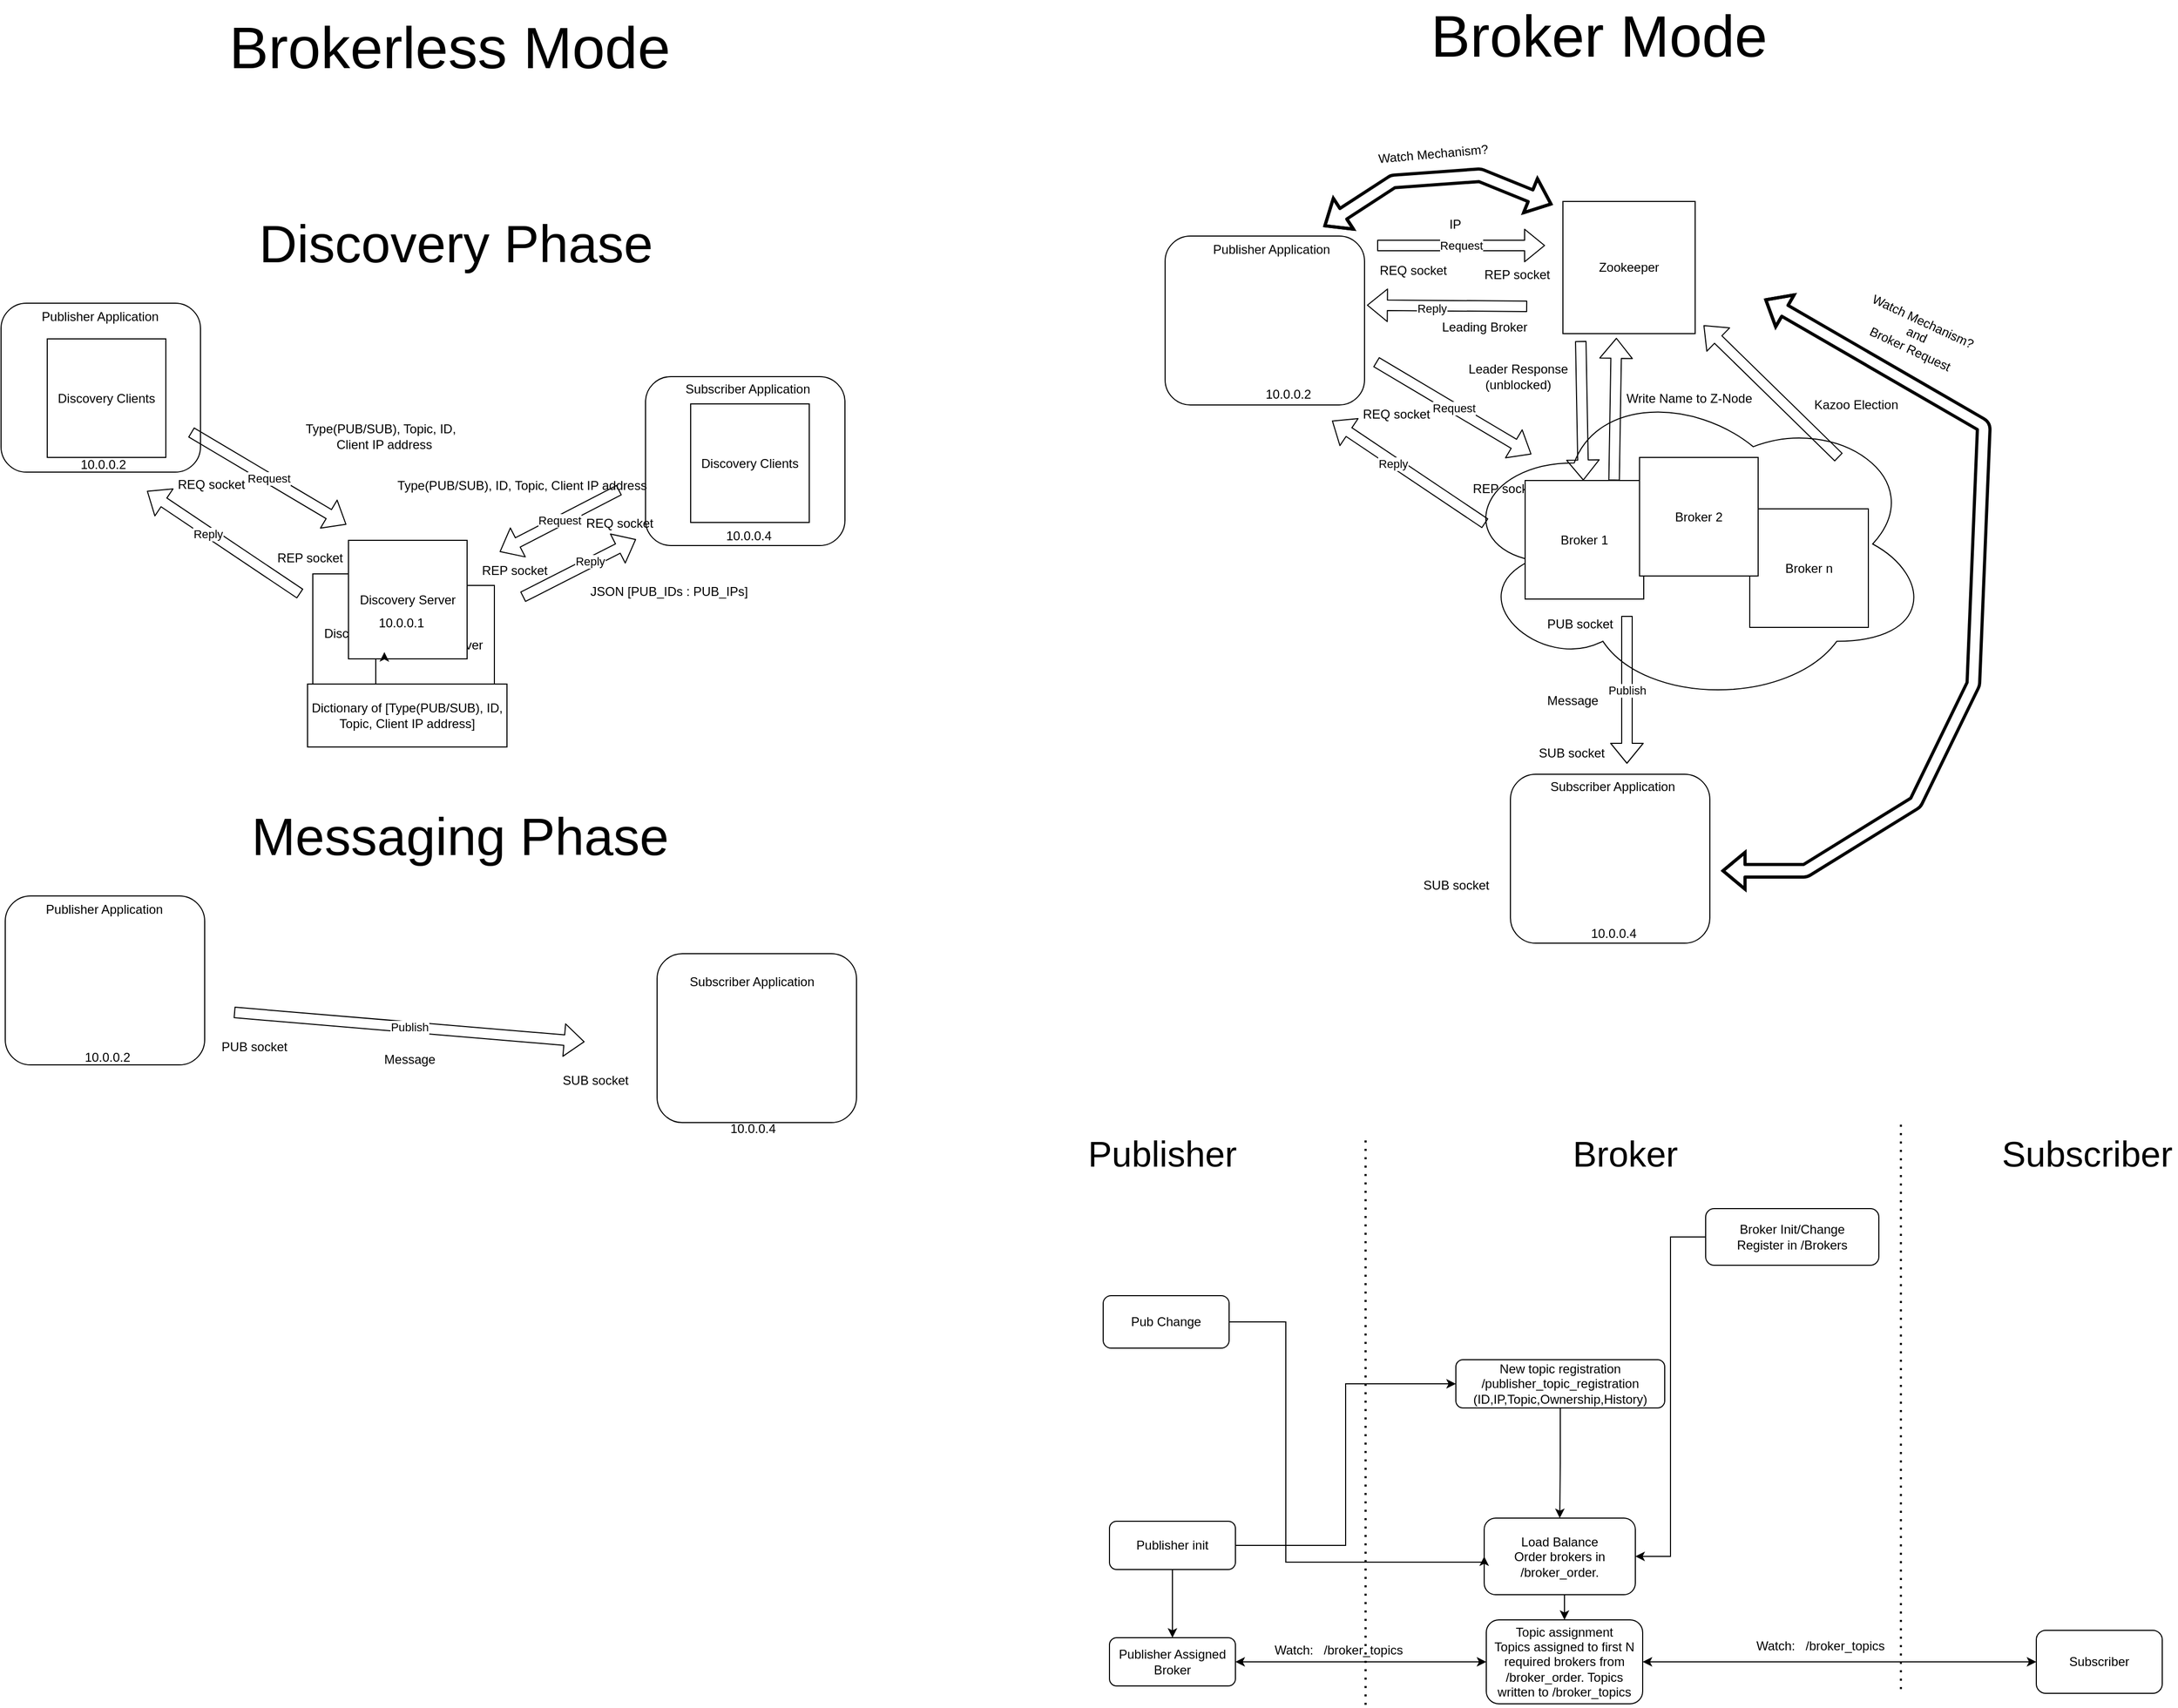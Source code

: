 <mxfile version="13.9.5" type="device"><diagram id="84_Lqusd8HtcwXKhRW7Q" name="Page-1"><mxGraphModel dx="1209" dy="3573" grid="0" gridSize="10" guides="0" tooltips="1" connect="1" arrows="1" fold="1" page="1" pageScale="1" pageWidth="1100" pageHeight="850" math="0" shadow="0"><root><mxCell id="0"/><mxCell id="1" parent="0"/><mxCell id="mJ6iGAYiGdo70fllio---13" value="Discovery Server" style="whiteSpace=wrap;html=1;aspect=fixed;" parent="1" vertex="1"><mxGeometry x="416" y="-1938" width="113" height="113" as="geometry"/></mxCell><mxCell id="mJ6iGAYiGdo70fllio---14" value="Discovery Server" style="whiteSpace=wrap;html=1;aspect=fixed;" parent="1" vertex="1"><mxGeometry x="476" y="-1927" width="113" height="113" as="geometry"/></mxCell><mxCell id="mJ6iGAYiGdo70fllio---3" value="" style="ellipse;shape=cloud;whiteSpace=wrap;html=1;" parent="1" vertex="1"><mxGeometry x="1504" y="-2121" width="455" height="309" as="geometry"/></mxCell><mxCell id="VvJEHyGqsI9VbkyY5hMX-22" value="" style="rounded=1;whiteSpace=wrap;html=1;" parent="1" vertex="1"><mxGeometry x="733" y="-2126" width="190" height="161" as="geometry"/></mxCell><mxCell id="VvJEHyGqsI9VbkyY5hMX-17" value="" style="rounded=1;whiteSpace=wrap;html=1;" parent="1" vertex="1"><mxGeometry x="119" y="-2196" width="190" height="161" as="geometry"/></mxCell><mxCell id="VvJEHyGqsI9VbkyY5hMX-2" value="Discovery Server" style="whiteSpace=wrap;html=1;aspect=fixed;" parent="1" vertex="1"><mxGeometry x="450" y="-1970" width="113" height="113" as="geometry"/></mxCell><mxCell id="VvJEHyGqsI9VbkyY5hMX-3" value="Discovery Clients" style="whiteSpace=wrap;html=1;aspect=fixed;" parent="1" vertex="1"><mxGeometry x="163" y="-2162" width="113" height="113" as="geometry"/></mxCell><mxCell id="VvJEHyGqsI9VbkyY5hMX-6" value="Discovery Clients" style="whiteSpace=wrap;html=1;aspect=fixed;" parent="1" vertex="1"><mxGeometry x="776" y="-2100" width="113" height="113" as="geometry"/></mxCell><mxCell id="VvJEHyGqsI9VbkyY5hMX-11" value="Request" style="shape=flexArrow;endArrow=classic;html=1;" parent="1" edge="1"><mxGeometry width="50" height="50" relative="1" as="geometry"><mxPoint x="300" y="-2073" as="sourcePoint"/><mxPoint x="448" y="-1985" as="targetPoint"/><Array as="points"/></mxGeometry></mxCell><mxCell id="VvJEHyGqsI9VbkyY5hMX-13" value="Type(PUB/SUB), Topic,&amp;nbsp;ID,&amp;nbsp;&lt;br&gt;&amp;nbsp;Client IP address" style="text;html=1;align=center;verticalAlign=middle;resizable=0;points=[];autosize=1;" parent="1" vertex="1"><mxGeometry x="403" y="-2085" width="157" height="32" as="geometry"/></mxCell><mxCell id="VvJEHyGqsI9VbkyY5hMX-14" value="" style="shape=flexArrow;endArrow=classic;html=1;" parent="1" edge="1"><mxGeometry width="50" height="50" relative="1" as="geometry"><mxPoint x="404" y="-1919" as="sourcePoint"/><mxPoint x="258" y="-2017" as="targetPoint"/></mxGeometry></mxCell><mxCell id="VvJEHyGqsI9VbkyY5hMX-19" value="Reply" style="edgeLabel;html=1;align=center;verticalAlign=middle;resizable=0;points=[];" parent="VvJEHyGqsI9VbkyY5hMX-14" vertex="1" connectable="0"><mxGeometry x="0.194" y="2" relative="1" as="geometry"><mxPoint as="offset"/></mxGeometry></mxCell><mxCell id="VvJEHyGqsI9VbkyY5hMX-15" value="Dictionary of [&lt;span&gt;Type(PUB/SUB), ID, Topic, Client IP address]&lt;/span&gt;" style="whiteSpace=wrap;html=1;" parent="1" vertex="1"><mxGeometry x="411" y="-1833" width="190" height="60" as="geometry"/></mxCell><mxCell id="VvJEHyGqsI9VbkyY5hMX-18" value="Publisher Application" style="text;html=1;align=center;verticalAlign=middle;resizable=0;points=[];autosize=1;" parent="1" vertex="1"><mxGeometry x="152" y="-2192" width="121" height="18" as="geometry"/></mxCell><mxCell id="VvJEHyGqsI9VbkyY5hMX-20" value="10.0.0.2" style="text;html=1;align=center;verticalAlign=middle;resizable=0;points=[];autosize=1;" parent="1" vertex="1"><mxGeometry x="189" y="-2051" width="53" height="18" as="geometry"/></mxCell><mxCell id="VvJEHyGqsI9VbkyY5hMX-21" value="10.0.0.1" style="text;html=1;align=center;verticalAlign=middle;resizable=0;points=[];autosize=1;" parent="1" vertex="1"><mxGeometry x="473" y="-1900" width="53" height="18" as="geometry"/></mxCell><mxCell id="VvJEHyGqsI9VbkyY5hMX-23" value="Subscriber Application" style="text;html=1;align=center;verticalAlign=middle;resizable=0;points=[];autosize=1;" parent="1" vertex="1"><mxGeometry x="766" y="-2123" width="128" height="18" as="geometry"/></mxCell><mxCell id="VvJEHyGqsI9VbkyY5hMX-24" value="10.0.0.4" style="text;html=1;align=center;verticalAlign=middle;resizable=0;points=[];autosize=1;" parent="1" vertex="1"><mxGeometry x="804" y="-1983" width="53" height="18" as="geometry"/></mxCell><mxCell id="VvJEHyGqsI9VbkyY5hMX-25" value="Request" style="shape=flexArrow;endArrow=classic;html=1;" parent="1" edge="1"><mxGeometry width="50" height="50" relative="1" as="geometry"><mxPoint x="708" y="-2018" as="sourcePoint"/><mxPoint x="594" y="-1959" as="targetPoint"/><Array as="points"/></mxGeometry></mxCell><mxCell id="VvJEHyGqsI9VbkyY5hMX-26" value="Type(PUB/SUB), ID, Topic, Client IP address" style="text;html=1;align=center;verticalAlign=middle;resizable=0;points=[];autosize=1;" parent="1" vertex="1"><mxGeometry x="491" y="-2031" width="248" height="18" as="geometry"/></mxCell><mxCell id="VvJEHyGqsI9VbkyY5hMX-27" value="" style="shape=flexArrow;endArrow=classic;html=1;" parent="1" edge="1"><mxGeometry width="50" height="50" relative="1" as="geometry"><mxPoint x="616" y="-1916" as="sourcePoint"/><mxPoint x="724" y="-1971" as="targetPoint"/></mxGeometry></mxCell><mxCell id="VvJEHyGqsI9VbkyY5hMX-28" value="Reply" style="edgeLabel;html=1;align=center;verticalAlign=middle;resizable=0;points=[];" parent="VvJEHyGqsI9VbkyY5hMX-27" vertex="1" connectable="0"><mxGeometry x="0.194" y="2" relative="1" as="geometry"><mxPoint as="offset"/></mxGeometry></mxCell><mxCell id="VvJEHyGqsI9VbkyY5hMX-30" value="JSON [PUB_IDs : PUB_IPs]" style="text;html=1;align=center;verticalAlign=middle;resizable=0;points=[];autosize=1;" parent="1" vertex="1"><mxGeometry x="675" y="-1930" width="160" height="18" as="geometry"/></mxCell><mxCell id="VvJEHyGqsI9VbkyY5hMX-31" value="&lt;font style=&quot;font-size: 50px&quot;&gt;Discovery Phase&lt;/font&gt;" style="text;html=1;align=center;verticalAlign=middle;resizable=0;points=[];autosize=1;" parent="1" vertex="1"><mxGeometry x="359" y="-2268" width="385" height="30" as="geometry"/></mxCell><mxCell id="VvJEHyGqsI9VbkyY5hMX-32" value="" style="rounded=1;whiteSpace=wrap;html=1;" parent="1" vertex="1"><mxGeometry x="744" y="-1576" width="190" height="161" as="geometry"/></mxCell><mxCell id="VvJEHyGqsI9VbkyY5hMX-33" value="" style="rounded=1;whiteSpace=wrap;html=1;" parent="1" vertex="1"><mxGeometry x="123" y="-1631" width="190" height="161" as="geometry"/></mxCell><mxCell id="VvJEHyGqsI9VbkyY5hMX-37" value="Publish" style="shape=flexArrow;endArrow=classic;html=1;" parent="1" edge="1"><mxGeometry width="50" height="50" relative="1" as="geometry"><mxPoint x="341" y="-1520" as="sourcePoint"/><mxPoint x="675" y="-1492" as="targetPoint"/><Array as="points"/></mxGeometry></mxCell><mxCell id="VvJEHyGqsI9VbkyY5hMX-38" value="Message" style="text;html=1;align=center;verticalAlign=middle;resizable=0;points=[];autosize=1;" parent="1" vertex="1"><mxGeometry x="478" y="-1484" width="59" height="18" as="geometry"/></mxCell><mxCell id="VvJEHyGqsI9VbkyY5hMX-42" value="Publisher Application" style="text;html=1;align=center;verticalAlign=middle;resizable=0;points=[];autosize=1;" parent="1" vertex="1"><mxGeometry x="156" y="-1627" width="121" height="18" as="geometry"/></mxCell><mxCell id="VvJEHyGqsI9VbkyY5hMX-43" value="10.0.0.2" style="text;html=1;align=center;verticalAlign=middle;resizable=0;points=[];autosize=1;" parent="1" vertex="1"><mxGeometry x="193" y="-1486" width="53" height="18" as="geometry"/></mxCell><mxCell id="VvJEHyGqsI9VbkyY5hMX-45" value="Subscriber Application" style="text;html=1;align=center;verticalAlign=middle;resizable=0;points=[];autosize=1;" parent="1" vertex="1"><mxGeometry x="770" y="-1558" width="128" height="18" as="geometry"/></mxCell><mxCell id="VvJEHyGqsI9VbkyY5hMX-46" value="10.0.0.4" style="text;html=1;align=center;verticalAlign=middle;resizable=0;points=[];autosize=1;" parent="1" vertex="1"><mxGeometry x="808" y="-1418" width="53" height="18" as="geometry"/></mxCell><mxCell id="VvJEHyGqsI9VbkyY5hMX-52" value="&lt;font style=&quot;font-size: 50px&quot;&gt;Messaging Phase&lt;/font&gt;" style="text;html=1;align=center;verticalAlign=middle;resizable=0;points=[];autosize=1;" parent="1" vertex="1"><mxGeometry x="352" y="-1703" width="408" height="30" as="geometry"/></mxCell><mxCell id="VvJEHyGqsI9VbkyY5hMX-53" value="PUB socket" style="text;html=1;align=center;verticalAlign=middle;resizable=0;points=[];autosize=1;" parent="1" vertex="1"><mxGeometry x="324" y="-1496" width="72" height="18" as="geometry"/></mxCell><mxCell id="VvJEHyGqsI9VbkyY5hMX-54" value="SUB socket" style="text;html=1;align=center;verticalAlign=middle;resizable=0;points=[];autosize=1;" parent="1" vertex="1"><mxGeometry x="649" y="-1464" width="72" height="18" as="geometry"/></mxCell><mxCell id="VvJEHyGqsI9VbkyY5hMX-55" value="REQ socket" style="text;html=1;align=center;verticalAlign=middle;resizable=0;points=[];autosize=1;" parent="1" vertex="1"><mxGeometry x="282" y="-2032" width="74" height="18" as="geometry"/></mxCell><mxCell id="VvJEHyGqsI9VbkyY5hMX-56" value="REQ socket" style="text;html=1;align=center;verticalAlign=middle;resizable=0;points=[];autosize=1;" parent="1" vertex="1"><mxGeometry x="671" y="-1995" width="74" height="18" as="geometry"/></mxCell><mxCell id="VvJEHyGqsI9VbkyY5hMX-57" value="REP socket" style="text;html=1;align=center;verticalAlign=middle;resizable=0;points=[];autosize=1;" parent="1" vertex="1"><mxGeometry x="377" y="-1962" width="72" height="18" as="geometry"/></mxCell><mxCell id="VvJEHyGqsI9VbkyY5hMX-58" value="REP socket" style="text;html=1;align=center;verticalAlign=middle;resizable=0;points=[];autosize=1;" parent="1" vertex="1"><mxGeometry x="572" y="-1950" width="72" height="18" as="geometry"/></mxCell><mxCell id="VvJEHyGqsI9VbkyY5hMX-59" value="&lt;span style=&quot;font-size: 56px&quot;&gt;Brokerless Mode&lt;/span&gt;" style="text;html=1;align=center;verticalAlign=middle;resizable=0;points=[];autosize=1;" parent="1" vertex="1"><mxGeometry x="331" y="-2457" width="430" height="33" as="geometry"/></mxCell><mxCell id="VvJEHyGqsI9VbkyY5hMX-60" value="&lt;span style=&quot;font-size: 56px&quot;&gt;Broker Mode&lt;/span&gt;" style="text;html=1;align=center;verticalAlign=middle;resizable=0;points=[];autosize=1;" parent="1" vertex="1"><mxGeometry x="1475" y="-2468" width="331" height="33" as="geometry"/></mxCell><mxCell id="VvJEHyGqsI9VbkyY5hMX-61" value="" style="rounded=1;whiteSpace=wrap;html=1;" parent="1" vertex="1"><mxGeometry x="1228" y="-2260" width="190" height="161" as="geometry"/></mxCell><mxCell id="VvJEHyGqsI9VbkyY5hMX-63" value="Request" style="shape=flexArrow;endArrow=classic;html=1;" parent="1" edge="1"><mxGeometry width="50" height="50" relative="1" as="geometry"><mxPoint x="1429" y="-2140" as="sourcePoint"/><mxPoint x="1577" y="-2052" as="targetPoint"/><Array as="points"/></mxGeometry></mxCell><mxCell id="VvJEHyGqsI9VbkyY5hMX-64" value="" style="shape=flexArrow;endArrow=classic;html=1;" parent="1" edge="1"><mxGeometry width="50" height="50" relative="1" as="geometry"><mxPoint x="1533" y="-1986" as="sourcePoint"/><mxPoint x="1387" y="-2084" as="targetPoint"/></mxGeometry></mxCell><mxCell id="VvJEHyGqsI9VbkyY5hMX-65" value="Reply" style="edgeLabel;html=1;align=center;verticalAlign=middle;resizable=0;points=[];" parent="VvJEHyGqsI9VbkyY5hMX-64" vertex="1" connectable="0"><mxGeometry x="0.194" y="2" relative="1" as="geometry"><mxPoint as="offset"/></mxGeometry></mxCell><mxCell id="VvJEHyGqsI9VbkyY5hMX-66" value="Publisher Application" style="text;html=1;align=center;verticalAlign=middle;resizable=0;points=[];autosize=1;" parent="1" vertex="1"><mxGeometry x="1268" y="-2256" width="121" height="18" as="geometry"/></mxCell><mxCell id="VvJEHyGqsI9VbkyY5hMX-67" value="10.0.0.2" style="text;html=1;align=center;verticalAlign=middle;resizable=0;points=[];autosize=1;" parent="1" vertex="1"><mxGeometry x="1318" y="-2118" width="53" height="18" as="geometry"/></mxCell><mxCell id="VvJEHyGqsI9VbkyY5hMX-68" value="REQ socket" style="text;html=1;align=center;verticalAlign=middle;resizable=0;points=[];autosize=1;" parent="1" vertex="1"><mxGeometry x="1411" y="-2099" width="74" height="18" as="geometry"/></mxCell><mxCell id="VvJEHyGqsI9VbkyY5hMX-69" value="REP socket" style="text;html=1;align=center;verticalAlign=middle;resizable=0;points=[];autosize=1;" parent="1" vertex="1"><mxGeometry x="1516" y="-2028" width="72" height="18" as="geometry"/></mxCell><mxCell id="VvJEHyGqsI9VbkyY5hMX-70" value="Broker 1" style="whiteSpace=wrap;html=1;aspect=fixed;" parent="1" vertex="1"><mxGeometry x="1571" y="-2027" width="113" height="113" as="geometry"/></mxCell><mxCell id="VvJEHyGqsI9VbkyY5hMX-72" value="" style="rounded=1;whiteSpace=wrap;html=1;" parent="1" vertex="1"><mxGeometry x="1557" y="-1747" width="190" height="161" as="geometry"/></mxCell><mxCell id="VvJEHyGqsI9VbkyY5hMX-73" value="Subscriber Application" style="text;html=1;align=center;verticalAlign=middle;resizable=0;points=[];autosize=1;" parent="1" vertex="1"><mxGeometry x="1590" y="-1744" width="128" height="18" as="geometry"/></mxCell><mxCell id="VvJEHyGqsI9VbkyY5hMX-74" value="10.0.0.4" style="text;html=1;align=center;verticalAlign=middle;resizable=0;points=[];autosize=1;" parent="1" vertex="1"><mxGeometry x="1628" y="-1604" width="53" height="18" as="geometry"/></mxCell><mxCell id="VvJEHyGqsI9VbkyY5hMX-75" value="SUB socket" style="text;html=1;align=center;verticalAlign=middle;resizable=0;points=[];autosize=1;" parent="1" vertex="1"><mxGeometry x="1469" y="-1650" width="72" height="18" as="geometry"/></mxCell><mxCell id="VvJEHyGqsI9VbkyY5hMX-76" value="Publish" style="shape=flexArrow;endArrow=classic;html=1;" parent="1" edge="1"><mxGeometry width="50" height="50" relative="1" as="geometry"><mxPoint x="1668" y="-1898" as="sourcePoint"/><mxPoint x="1668" y="-1757" as="targetPoint"/><Array as="points"/></mxGeometry></mxCell><mxCell id="VvJEHyGqsI9VbkyY5hMX-77" value="Message" style="text;html=1;align=center;verticalAlign=middle;resizable=0;points=[];autosize=1;" parent="1" vertex="1"><mxGeometry x="1586" y="-1826" width="59" height="18" as="geometry"/></mxCell><mxCell id="VvJEHyGqsI9VbkyY5hMX-78" value="PUB socket" style="text;html=1;align=center;verticalAlign=middle;resizable=0;points=[];autosize=1;" parent="1" vertex="1"><mxGeometry x="1587" y="-1899" width="72" height="18" as="geometry"/></mxCell><mxCell id="VvJEHyGqsI9VbkyY5hMX-79" value="SUB socket" style="text;html=1;align=center;verticalAlign=middle;resizable=0;points=[];autosize=1;" parent="1" vertex="1"><mxGeometry x="1579" y="-1776" width="72" height="18" as="geometry"/></mxCell><mxCell id="Yhp601qZKFmQKBdzaTcD-1" value="Zookeeper" style="whiteSpace=wrap;html=1;aspect=fixed;" parent="1" vertex="1"><mxGeometry x="1607" y="-2293" width="126" height="126" as="geometry"/></mxCell><mxCell id="Yhp601qZKFmQKBdzaTcD-2" value="Request" style="shape=flexArrow;endArrow=classic;html=1;" parent="1" edge="1"><mxGeometry width="50" height="50" relative="1" as="geometry"><mxPoint x="1430" y="-2251" as="sourcePoint"/><mxPoint x="1590" y="-2251" as="targetPoint"/><Array as="points"/></mxGeometry></mxCell><mxCell id="Yhp601qZKFmQKBdzaTcD-3" value="REQ socket" style="text;html=1;align=center;verticalAlign=middle;resizable=0;points=[];autosize=1;" parent="1" vertex="1"><mxGeometry x="1427" y="-2236" width="74" height="18" as="geometry"/></mxCell><mxCell id="Yhp601qZKFmQKBdzaTcD-4" value="REP socket" style="text;html=1;align=center;verticalAlign=middle;resizable=0;points=[];autosize=1;" parent="1" vertex="1"><mxGeometry x="1527" y="-2232" width="72" height="18" as="geometry"/></mxCell><mxCell id="Yhp601qZKFmQKBdzaTcD-5" value="" style="shape=flexArrow;endArrow=classic;html=1;entryX=1.012;entryY=0.409;entryDx=0;entryDy=0;entryPerimeter=0;" parent="1" target="VvJEHyGqsI9VbkyY5hMX-61" edge="1"><mxGeometry width="50" height="50" relative="1" as="geometry"><mxPoint x="1573.0" y="-2193" as="sourcePoint"/><mxPoint x="1427" y="-2291" as="targetPoint"/></mxGeometry></mxCell><mxCell id="Yhp601qZKFmQKBdzaTcD-6" value="Reply" style="edgeLabel;html=1;align=center;verticalAlign=middle;resizable=0;points=[];" parent="Yhp601qZKFmQKBdzaTcD-5" vertex="1" connectable="0"><mxGeometry x="0.194" y="2" relative="1" as="geometry"><mxPoint as="offset"/></mxGeometry></mxCell><mxCell id="Yhp601qZKFmQKBdzaTcD-7" value="Broker n" style="whiteSpace=wrap;html=1;aspect=fixed;" parent="1" vertex="1"><mxGeometry x="1785" y="-2000" width="113" height="113" as="geometry"/></mxCell><mxCell id="Yhp601qZKFmQKBdzaTcD-8" value="Broker 2" style="whiteSpace=wrap;html=1;aspect=fixed;" parent="1" vertex="1"><mxGeometry x="1680" y="-2049" width="113" height="113" as="geometry"/></mxCell><mxCell id="Yhp601qZKFmQKBdzaTcD-10" value="Leading Broker" style="text;html=1;align=center;verticalAlign=middle;resizable=0;points=[];autosize=1;" parent="1" vertex="1"><mxGeometry x="1486" y="-2182" width="91" height="18" as="geometry"/></mxCell><mxCell id="Yhp601qZKFmQKBdzaTcD-11" value="" style="shape=flexArrow;endArrow=classic;startArrow=classic;html=1;strokeWidth=3;" parent="1" edge="1"><mxGeometry width="50" height="50" relative="1" as="geometry"><mxPoint x="1758" y="-1655" as="sourcePoint"/><mxPoint x="1799" y="-2200" as="targetPoint"/><Array as="points"><mxPoint x="1838" y="-1655"/><mxPoint x="1943" y="-1720"/><mxPoint x="1998" y="-1833"/><mxPoint x="2008" y="-2079"/></Array></mxGeometry></mxCell><mxCell id="Yhp601qZKFmQKBdzaTcD-12" value="Watch Mechanism?&lt;br&gt;and&lt;br&gt;Broker Request" style="text;html=1;align=center;verticalAlign=middle;resizable=0;points=[];autosize=1;rotation=25;" parent="1" vertex="1"><mxGeometry x="1886" y="-2189" width="115" height="45" as="geometry"/></mxCell><mxCell id="Yhp601qZKFmQKBdzaTcD-15" value="" style="shape=flexArrow;endArrow=classic;startArrow=classic;html=1;strokeWidth=3;" parent="1" edge="1"><mxGeometry width="50" height="50" relative="1" as="geometry"><mxPoint x="1379" y="-2269" as="sourcePoint"/><mxPoint x="1597" y="-2290" as="targetPoint"/><Array as="points"><mxPoint x="1445" y="-2312"/><mxPoint x="1528" y="-2318"/></Array></mxGeometry></mxCell><mxCell id="Yhp601qZKFmQKBdzaTcD-16" value="Watch Mechanism?" style="text;html=1;align=center;verticalAlign=middle;resizable=0;points=[];autosize=1;rotation=-5;" parent="1" vertex="1"><mxGeometry x="1425" y="-2347" width="115" height="18" as="geometry"/></mxCell><mxCell id="mJ6iGAYiGdo70fllio---4" value="IP" style="text;html=1;align=center;verticalAlign=middle;resizable=0;points=[];autosize=1;" parent="1" vertex="1"><mxGeometry x="1493" y="-2280" width="21" height="18" as="geometry"/></mxCell><mxCell id="mJ6iGAYiGdo70fllio---5" value="Kazoo Election" style="text;html=1;align=center;verticalAlign=middle;resizable=0;points=[];autosize=1;" parent="1" vertex="1"><mxGeometry x="1841" y="-2108" width="90" height="18" as="geometry"/></mxCell><mxCell id="mJ6iGAYiGdo70fllio---6" value="Leader Response&lt;br&gt;(unblocked)" style="text;html=1;align=center;verticalAlign=middle;resizable=0;points=[];autosize=1;" parent="1" vertex="1"><mxGeometry x="1511" y="-2142" width="105" height="31" as="geometry"/></mxCell><mxCell id="mJ6iGAYiGdo70fllio---8" value="" style="shape=flexArrow;endArrow=classic;html=1;exitX=0.804;exitY=0.233;exitDx=0;exitDy=0;exitPerimeter=0;" parent="1" source="mJ6iGAYiGdo70fllio---3" edge="1"><mxGeometry width="50" height="50" relative="1" as="geometry"><mxPoint x="1978" y="-2358" as="sourcePoint"/><mxPoint x="1741" y="-2175" as="targetPoint"/></mxGeometry></mxCell><mxCell id="mJ6iGAYiGdo70fllio---9" value="" style="shape=flexArrow;endArrow=classic;html=1;" parent="1" target="VvJEHyGqsI9VbkyY5hMX-70" edge="1"><mxGeometry width="50" height="50" relative="1" as="geometry"><mxPoint x="1624" y="-2160" as="sourcePoint"/><mxPoint x="1777" y="-2084" as="targetPoint"/></mxGeometry></mxCell><mxCell id="mJ6iGAYiGdo70fllio---10" value="" style="shape=flexArrow;endArrow=classic;html=1;exitX=0.75;exitY=0;exitDx=0;exitDy=0;" parent="1" source="VvJEHyGqsI9VbkyY5hMX-70" edge="1"><mxGeometry width="50" height="50" relative="1" as="geometry"><mxPoint x="1727" y="-2034" as="sourcePoint"/><mxPoint x="1658" y="-2163" as="targetPoint"/><Array as="points"/></mxGeometry></mxCell><mxCell id="mJ6iGAYiGdo70fllio---11" value="Write Name to Z-Node" style="text;html=1;align=center;verticalAlign=middle;resizable=0;points=[];autosize=1;" parent="1" vertex="1"><mxGeometry x="1662" y="-2114" width="130" height="18" as="geometry"/></mxCell><mxCell id="mJ6iGAYiGdo70fllio---12" style="edgeStyle=orthogonalEdgeStyle;rounded=0;orthogonalLoop=1;jettySize=auto;html=1;exitX=0.25;exitY=1;exitDx=0;exitDy=0;entryX=0.303;entryY=0.943;entryDx=0;entryDy=0;entryPerimeter=0;" parent="1" source="VvJEHyGqsI9VbkyY5hMX-2" target="VvJEHyGqsI9VbkyY5hMX-2" edge="1"><mxGeometry relative="1" as="geometry"/></mxCell><mxCell id="lDzpo2JRpNnC28zKi4H0-8" style="edgeStyle=orthogonalEdgeStyle;rounded=0;orthogonalLoop=1;jettySize=auto;html=1;exitX=1;exitY=0.5;exitDx=0;exitDy=0;entryX=0;entryY=0.5;entryDx=0;entryDy=0;" edge="1" parent="1" source="lDzpo2JRpNnC28zKi4H0-1" target="lDzpo2JRpNnC28zKi4H0-2"><mxGeometry relative="1" as="geometry"/></mxCell><mxCell id="lDzpo2JRpNnC28zKi4H0-9" style="edgeStyle=orthogonalEdgeStyle;rounded=0;orthogonalLoop=1;jettySize=auto;html=1;exitX=1;exitY=0.5;exitDx=0;exitDy=0;entryX=0;entryY=0.5;entryDx=0;entryDy=0;startArrow=classic;startFill=1;" edge="1" parent="1" source="lDzpo2JRpNnC28zKi4H0-11" target="lDzpo2JRpNnC28zKi4H0-3"><mxGeometry relative="1" as="geometry"/></mxCell><mxCell id="lDzpo2JRpNnC28zKi4H0-13" style="edgeStyle=orthogonalEdgeStyle;rounded=0;orthogonalLoop=1;jettySize=auto;html=1;exitX=0.5;exitY=1;exitDx=0;exitDy=0;entryX=0.5;entryY=0;entryDx=0;entryDy=0;startArrow=none;startFill=0;" edge="1" parent="1" source="lDzpo2JRpNnC28zKi4H0-1" target="lDzpo2JRpNnC28zKi4H0-11"><mxGeometry relative="1" as="geometry"/></mxCell><mxCell id="lDzpo2JRpNnC28zKi4H0-1" value="Publisher init" style="rounded=1;whiteSpace=wrap;html=1;" vertex="1" parent="1"><mxGeometry x="1175" y="-1035" width="120" height="46" as="geometry"/></mxCell><mxCell id="lDzpo2JRpNnC28zKi4H0-7" style="edgeStyle=orthogonalEdgeStyle;rounded=0;orthogonalLoop=1;jettySize=auto;html=1;exitX=0.5;exitY=1;exitDx=0;exitDy=0;entryX=0.5;entryY=0;entryDx=0;entryDy=0;" edge="1" parent="1" source="lDzpo2JRpNnC28zKi4H0-2" target="lDzpo2JRpNnC28zKi4H0-4"><mxGeometry relative="1" as="geometry"/></mxCell><mxCell id="lDzpo2JRpNnC28zKi4H0-2" value="New topic registration&lt;br&gt;/publisher_topic_registration&lt;br&gt;(ID,IP,Topic,Ownership,History)" style="rounded=1;whiteSpace=wrap;html=1;" vertex="1" parent="1"><mxGeometry x="1505" y="-1189" width="199" height="46" as="geometry"/></mxCell><mxCell id="lDzpo2JRpNnC28zKi4H0-17" style="edgeStyle=orthogonalEdgeStyle;rounded=0;orthogonalLoop=1;jettySize=auto;html=1;exitX=1;exitY=0.5;exitDx=0;exitDy=0;entryX=0;entryY=0.5;entryDx=0;entryDy=0;startArrow=classic;startFill=1;" edge="1" parent="1" source="lDzpo2JRpNnC28zKi4H0-3" target="lDzpo2JRpNnC28zKi4H0-15"><mxGeometry relative="1" as="geometry"/></mxCell><mxCell id="lDzpo2JRpNnC28zKi4H0-3" value="Topic assignment&lt;br&gt;Topics assigned to first N required brokers from /broker_order. Topics written to /broker_topics" style="rounded=1;whiteSpace=wrap;html=1;" vertex="1" parent="1"><mxGeometry x="1534" y="-941" width="149" height="80" as="geometry"/></mxCell><mxCell id="lDzpo2JRpNnC28zKi4H0-14" style="edgeStyle=orthogonalEdgeStyle;rounded=0;orthogonalLoop=1;jettySize=auto;html=1;exitX=0.5;exitY=1;exitDx=0;exitDy=0;entryX=0.5;entryY=0;entryDx=0;entryDy=0;startArrow=none;startFill=0;" edge="1" parent="1" source="lDzpo2JRpNnC28zKi4H0-4" target="lDzpo2JRpNnC28zKi4H0-3"><mxGeometry relative="1" as="geometry"/></mxCell><mxCell id="lDzpo2JRpNnC28zKi4H0-4" value="Load Balance&lt;br&gt;Order brokers in /broker_order." style="rounded=1;whiteSpace=wrap;html=1;" vertex="1" parent="1"><mxGeometry x="1532" y="-1038" width="144" height="73" as="geometry"/></mxCell><mxCell id="lDzpo2JRpNnC28zKi4H0-6" style="edgeStyle=orthogonalEdgeStyle;rounded=0;orthogonalLoop=1;jettySize=auto;html=1;entryX=1;entryY=0.5;entryDx=0;entryDy=0;" edge="1" parent="1" source="lDzpo2JRpNnC28zKi4H0-5" target="lDzpo2JRpNnC28zKi4H0-4"><mxGeometry relative="1" as="geometry"/></mxCell><mxCell id="lDzpo2JRpNnC28zKi4H0-5" value="Broker Init/Change&lt;br&gt;Register in /Brokers" style="rounded=1;whiteSpace=wrap;html=1;" vertex="1" parent="1"><mxGeometry x="1743" y="-1333" width="165" height="54" as="geometry"/></mxCell><mxCell id="lDzpo2JRpNnC28zKi4H0-10" value="Watch:&amp;nbsp; &amp;nbsp;/broker_topics" style="text;html=1;align=center;verticalAlign=middle;resizable=0;points=[];autosize=1;" vertex="1" parent="1"><mxGeometry x="1327" y="-921" width="132" height="18" as="geometry"/></mxCell><mxCell id="lDzpo2JRpNnC28zKi4H0-11" value="Publisher Assigned Broker" style="rounded=1;whiteSpace=wrap;html=1;" vertex="1" parent="1"><mxGeometry x="1175" y="-924" width="120" height="46" as="geometry"/></mxCell><mxCell id="lDzpo2JRpNnC28zKi4H0-15" value="Subscriber" style="rounded=1;whiteSpace=wrap;html=1;" vertex="1" parent="1"><mxGeometry x="2058" y="-931" width="120" height="60" as="geometry"/></mxCell><mxCell id="lDzpo2JRpNnC28zKi4H0-18" value="Watch:&amp;nbsp; &amp;nbsp;/broker_topics" style="text;html=1;align=center;verticalAlign=middle;resizable=0;points=[];autosize=1;" vertex="1" parent="1"><mxGeometry x="1786" y="-925" width="132" height="18" as="geometry"/></mxCell><mxCell id="lDzpo2JRpNnC28zKi4H0-19" value="Publisher" style="text;html=1;align=center;verticalAlign=middle;resizable=0;points=[];autosize=1;fontSize=34;" vertex="1" parent="1"><mxGeometry x="1149" y="-1408" width="152" height="45" as="geometry"/></mxCell><mxCell id="lDzpo2JRpNnC28zKi4H0-20" value="Broker" style="text;html=1;align=center;verticalAlign=middle;resizable=0;points=[];autosize=1;fontSize=34;" vertex="1" parent="1"><mxGeometry x="1611" y="-1408" width="110" height="45" as="geometry"/></mxCell><mxCell id="lDzpo2JRpNnC28zKi4H0-21" value="Subscriber" style="text;html=1;align=center;verticalAlign=middle;resizable=0;points=[];autosize=1;fontSize=34;" vertex="1" parent="1"><mxGeometry x="2020" y="-1408" width="172" height="45" as="geometry"/></mxCell><mxCell id="lDzpo2JRpNnC28zKi4H0-22" value="" style="endArrow=none;dashed=1;html=1;dashPattern=1 3;strokeWidth=2;fontSize=34;" edge="1" parent="1"><mxGeometry width="50" height="50" relative="1" as="geometry"><mxPoint x="1419" y="-860" as="sourcePoint"/><mxPoint x="1419" y="-1399" as="targetPoint"/></mxGeometry></mxCell><mxCell id="lDzpo2JRpNnC28zKi4H0-23" value="" style="endArrow=none;dashed=1;html=1;dashPattern=1 3;strokeWidth=2;fontSize=34;" edge="1" parent="1"><mxGeometry width="50" height="50" relative="1" as="geometry"><mxPoint x="1929" y="-875" as="sourcePoint"/><mxPoint x="1929" y="-1414" as="targetPoint"/></mxGeometry></mxCell><mxCell id="lDzpo2JRpNnC28zKi4H0-25" style="edgeStyle=orthogonalEdgeStyle;rounded=0;orthogonalLoop=1;jettySize=auto;html=1;exitX=1;exitY=0.5;exitDx=0;exitDy=0;entryX=0;entryY=0.5;entryDx=0;entryDy=0;startArrow=none;startFill=0;fontSize=34;" edge="1" parent="1" source="lDzpo2JRpNnC28zKi4H0-24" target="lDzpo2JRpNnC28zKi4H0-4"><mxGeometry relative="1" as="geometry"><Array as="points"><mxPoint x="1343" y="-1225"/><mxPoint x="1343" y="-996"/><mxPoint x="1532" y="-996"/></Array></mxGeometry></mxCell><mxCell id="lDzpo2JRpNnC28zKi4H0-24" value="Pub Change" style="rounded=1;whiteSpace=wrap;html=1;" vertex="1" parent="1"><mxGeometry x="1169" y="-1250" width="120" height="50" as="geometry"/></mxCell></root></mxGraphModel></diagram></mxfile>